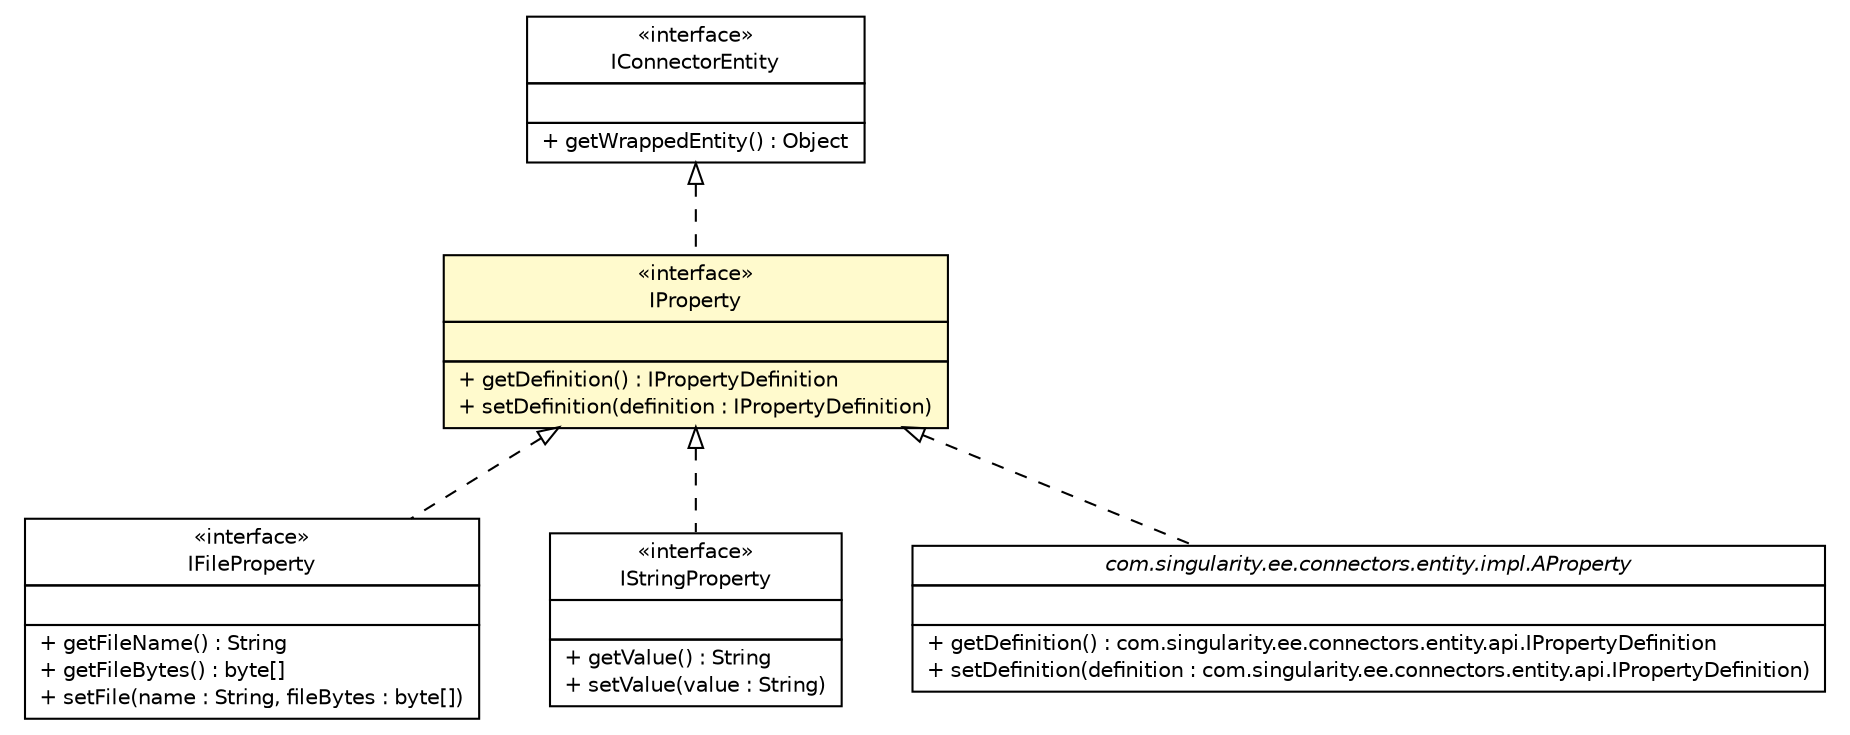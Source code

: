 #!/usr/local/bin/dot
#
# Class diagram 
# Generated by UMLGraph version 5.4 (http://www.umlgraph.org/)
#

digraph G {
	edge [fontname="Helvetica",fontsize=10,labelfontname="Helvetica",labelfontsize=10];
	node [fontname="Helvetica",fontsize=10,shape=plaintext];
	nodesep=0.25;
	ranksep=0.5;
	// com.singularity.ee.connectors.entity.api.IConnectorEntity
	c1158 [label=<<table title="com.singularity.ee.connectors.entity.api.IConnectorEntity" border="0" cellborder="1" cellspacing="0" cellpadding="2" port="p" href="./IConnectorEntity.html">
		<tr><td><table border="0" cellspacing="0" cellpadding="1">
<tr><td align="center" balign="center"> &#171;interface&#187; </td></tr>
<tr><td align="center" balign="center"> IConnectorEntity </td></tr>
		</table></td></tr>
		<tr><td><table border="0" cellspacing="0" cellpadding="1">
<tr><td align="left" balign="left">  </td></tr>
		</table></td></tr>
		<tr><td><table border="0" cellspacing="0" cellpadding="1">
<tr><td align="left" balign="left"> + getWrappedEntity() : Object </td></tr>
		</table></td></tr>
		</table>>, URL="./IConnectorEntity.html", fontname="Helvetica", fontcolor="black", fontsize=10.0];
	// com.singularity.ee.connectors.entity.api.IFileProperty
	c1159 [label=<<table title="com.singularity.ee.connectors.entity.api.IFileProperty" border="0" cellborder="1" cellspacing="0" cellpadding="2" port="p" href="./IFileProperty.html">
		<tr><td><table border="0" cellspacing="0" cellpadding="1">
<tr><td align="center" balign="center"> &#171;interface&#187; </td></tr>
<tr><td align="center" balign="center"> IFileProperty </td></tr>
		</table></td></tr>
		<tr><td><table border="0" cellspacing="0" cellpadding="1">
<tr><td align="left" balign="left">  </td></tr>
		</table></td></tr>
		<tr><td><table border="0" cellspacing="0" cellpadding="1">
<tr><td align="left" balign="left"> + getFileName() : String </td></tr>
<tr><td align="left" balign="left"> + getFileBytes() : byte[] </td></tr>
<tr><td align="left" balign="left"> + setFile(name : String, fileBytes : byte[]) </td></tr>
		</table></td></tr>
		</table>>, URL="./IFileProperty.html", fontname="Helvetica", fontcolor="black", fontsize=10.0];
	// com.singularity.ee.connectors.entity.api.IProperty
	c1168 [label=<<table title="com.singularity.ee.connectors.entity.api.IProperty" border="0" cellborder="1" cellspacing="0" cellpadding="2" port="p" bgcolor="lemonChiffon" href="./IProperty.html">
		<tr><td><table border="0" cellspacing="0" cellpadding="1">
<tr><td align="center" balign="center"> &#171;interface&#187; </td></tr>
<tr><td align="center" balign="center"> IProperty </td></tr>
		</table></td></tr>
		<tr><td><table border="0" cellspacing="0" cellpadding="1">
<tr><td align="left" balign="left">  </td></tr>
		</table></td></tr>
		<tr><td><table border="0" cellspacing="0" cellpadding="1">
<tr><td align="left" balign="left"> + getDefinition() : IPropertyDefinition </td></tr>
<tr><td align="left" balign="left"> + setDefinition(definition : IPropertyDefinition) </td></tr>
		</table></td></tr>
		</table>>, URL="./IProperty.html", fontname="Helvetica", fontcolor="black", fontsize=10.0];
	// com.singularity.ee.connectors.entity.api.IStringProperty
	c1170 [label=<<table title="com.singularity.ee.connectors.entity.api.IStringProperty" border="0" cellborder="1" cellspacing="0" cellpadding="2" port="p" href="./IStringProperty.html">
		<tr><td><table border="0" cellspacing="0" cellpadding="1">
<tr><td align="center" balign="center"> &#171;interface&#187; </td></tr>
<tr><td align="center" balign="center"> IStringProperty </td></tr>
		</table></td></tr>
		<tr><td><table border="0" cellspacing="0" cellpadding="1">
<tr><td align="left" balign="left">  </td></tr>
		</table></td></tr>
		<tr><td><table border="0" cellspacing="0" cellpadding="1">
<tr><td align="left" balign="left"> + getValue() : String </td></tr>
<tr><td align="left" balign="left"> + setValue(value : String) </td></tr>
		</table></td></tr>
		</table>>, URL="./IStringProperty.html", fontname="Helvetica", fontcolor="black", fontsize=10.0];
	// com.singularity.ee.connectors.entity.impl.AProperty
	c1176 [label=<<table title="com.singularity.ee.connectors.entity.impl.AProperty" border="0" cellborder="1" cellspacing="0" cellpadding="2" port="p" href="../impl/AProperty.html">
		<tr><td><table border="0" cellspacing="0" cellpadding="1">
<tr><td align="center" balign="center"><font face="Helvetica-Oblique"> com.singularity.ee.connectors.entity.impl.AProperty </font></td></tr>
		</table></td></tr>
		<tr><td><table border="0" cellspacing="0" cellpadding="1">
<tr><td align="left" balign="left">  </td></tr>
		</table></td></tr>
		<tr><td><table border="0" cellspacing="0" cellpadding="1">
<tr><td align="left" balign="left"> + getDefinition() : com.singularity.ee.connectors.entity.api.IPropertyDefinition </td></tr>
<tr><td align="left" balign="left"> + setDefinition(definition : com.singularity.ee.connectors.entity.api.IPropertyDefinition) </td></tr>
		</table></td></tr>
		</table>>, URL="../impl/AProperty.html", fontname="Helvetica", fontcolor="black", fontsize=10.0];
	//com.singularity.ee.connectors.entity.api.IFileProperty implements com.singularity.ee.connectors.entity.api.IProperty
	c1168:p -> c1159:p [dir=back,arrowtail=empty,style=dashed];
	//com.singularity.ee.connectors.entity.api.IProperty implements com.singularity.ee.connectors.entity.api.IConnectorEntity
	c1158:p -> c1168:p [dir=back,arrowtail=empty,style=dashed];
	//com.singularity.ee.connectors.entity.api.IStringProperty implements com.singularity.ee.connectors.entity.api.IProperty
	c1168:p -> c1170:p [dir=back,arrowtail=empty,style=dashed];
	//com.singularity.ee.connectors.entity.impl.AProperty implements com.singularity.ee.connectors.entity.api.IProperty
	c1168:p -> c1176:p [dir=back,arrowtail=empty,style=dashed];
}

